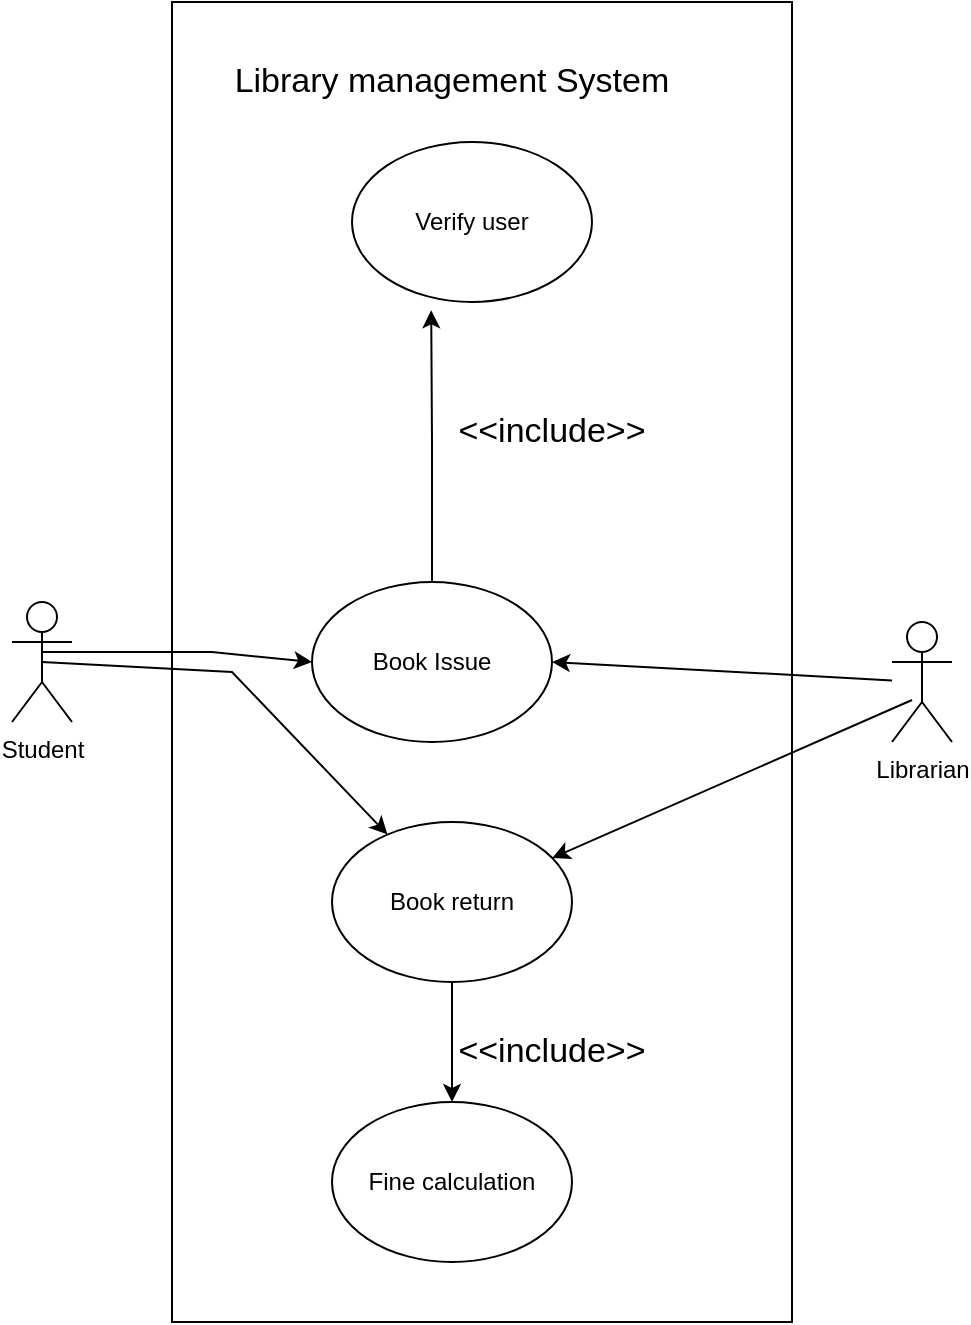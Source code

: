 <mxfile version="21.7.5" type="device">
  <diagram name="Page-1" id="r4A-RRAnyN2bA_-Gl4pG">
    <mxGraphModel dx="1500" dy="844" grid="1" gridSize="10" guides="1" tooltips="1" connect="1" arrows="1" fold="1" page="1" pageScale="1" pageWidth="850" pageHeight="1100" math="0" shadow="0">
      <root>
        <mxCell id="0" />
        <mxCell id="1" parent="0" />
        <mxCell id="AW0lx6tvLDKkkBaJoxgc-1" value="Student" style="shape=umlActor;verticalLabelPosition=bottom;verticalAlign=top;html=1;" vertex="1" parent="1">
          <mxGeometry x="170" y="340" width="30" height="60" as="geometry" />
        </mxCell>
        <mxCell id="AW0lx6tvLDKkkBaJoxgc-3" value="Librarian" style="shape=umlActor;verticalLabelPosition=bottom;verticalAlign=top;html=1;" vertex="1" parent="1">
          <mxGeometry x="610" y="350" width="30" height="60" as="geometry" />
        </mxCell>
        <mxCell id="AW0lx6tvLDKkkBaJoxgc-20" style="edgeStyle=orthogonalEdgeStyle;rounded=0;orthogonalLoop=1;jettySize=auto;html=1;entryX=0.33;entryY=1.052;entryDx=0;entryDy=0;entryPerimeter=0;" edge="1" parent="1" source="AW0lx6tvLDKkkBaJoxgc-5" target="AW0lx6tvLDKkkBaJoxgc-8">
          <mxGeometry relative="1" as="geometry" />
        </mxCell>
        <mxCell id="AW0lx6tvLDKkkBaJoxgc-5" value="Book Issue" style="ellipse;whiteSpace=wrap;html=1;" vertex="1" parent="1">
          <mxGeometry x="320" y="330" width="120" height="80" as="geometry" />
        </mxCell>
        <mxCell id="AW0lx6tvLDKkkBaJoxgc-19" style="edgeStyle=orthogonalEdgeStyle;rounded=0;orthogonalLoop=1;jettySize=auto;html=1;exitX=0.5;exitY=1;exitDx=0;exitDy=0;entryX=0.5;entryY=0;entryDx=0;entryDy=0;" edge="1" parent="1" source="AW0lx6tvLDKkkBaJoxgc-6" target="AW0lx6tvLDKkkBaJoxgc-7">
          <mxGeometry relative="1" as="geometry" />
        </mxCell>
        <mxCell id="AW0lx6tvLDKkkBaJoxgc-6" value="Book return" style="ellipse;whiteSpace=wrap;html=1;" vertex="1" parent="1">
          <mxGeometry x="330" y="450" width="120" height="80" as="geometry" />
        </mxCell>
        <mxCell id="AW0lx6tvLDKkkBaJoxgc-7" value="Fine calculation" style="ellipse;whiteSpace=wrap;html=1;" vertex="1" parent="1">
          <mxGeometry x="330" y="590" width="120" height="80" as="geometry" />
        </mxCell>
        <mxCell id="AW0lx6tvLDKkkBaJoxgc-8" value="Verify user" style="ellipse;whiteSpace=wrap;html=1;" vertex="1" parent="1">
          <mxGeometry x="340" y="110" width="120" height="80" as="geometry" />
        </mxCell>
        <mxCell id="AW0lx6tvLDKkkBaJoxgc-9" value="&lt;font style=&quot;font-size: 17px;&quot;&gt;Library management System&lt;/font&gt;" style="text;html=1;strokeColor=none;fillColor=none;align=center;verticalAlign=middle;whiteSpace=wrap;rounded=0;" vertex="1" parent="1">
          <mxGeometry x="265" y="50" width="250" height="60" as="geometry" />
        </mxCell>
        <mxCell id="AW0lx6tvLDKkkBaJoxgc-12" value="" style="endArrow=classic;html=1;rounded=0;exitX=0.5;exitY=0.5;exitDx=0;exitDy=0;exitPerimeter=0;entryX=0;entryY=0.5;entryDx=0;entryDy=0;" edge="1" parent="1" target="AW0lx6tvLDKkkBaJoxgc-5">
          <mxGeometry width="50" height="50" relative="1" as="geometry">
            <mxPoint x="185" y="365" as="sourcePoint" />
            <mxPoint x="315" y="375" as="targetPoint" />
            <Array as="points">
              <mxPoint x="270" y="365" />
            </Array>
          </mxGeometry>
        </mxCell>
        <mxCell id="AW0lx6tvLDKkkBaJoxgc-14" value="" style="endArrow=classic;html=1;rounded=0;entryX=1;entryY=0.5;entryDx=0;entryDy=0;" edge="1" parent="1" source="AW0lx6tvLDKkkBaJoxgc-3" target="AW0lx6tvLDKkkBaJoxgc-5">
          <mxGeometry width="50" height="50" relative="1" as="geometry">
            <mxPoint x="570" y="380" as="sourcePoint" />
            <mxPoint x="460" y="380" as="targetPoint" />
          </mxGeometry>
        </mxCell>
        <mxCell id="AW0lx6tvLDKkkBaJoxgc-15" value="" style="endArrow=classic;html=1;rounded=0;exitX=0.5;exitY=0.5;exitDx=0;exitDy=0;exitPerimeter=0;" edge="1" parent="1" source="AW0lx6tvLDKkkBaJoxgc-1" target="AW0lx6tvLDKkkBaJoxgc-6">
          <mxGeometry width="50" height="50" relative="1" as="geometry">
            <mxPoint x="195" y="375" as="sourcePoint" />
            <mxPoint x="330" y="380" as="targetPoint" />
            <Array as="points">
              <mxPoint x="280" y="375" />
            </Array>
          </mxGeometry>
        </mxCell>
        <mxCell id="AW0lx6tvLDKkkBaJoxgc-16" value="" style="endArrow=classic;html=1;rounded=0;" edge="1" parent="1" target="AW0lx6tvLDKkkBaJoxgc-6">
          <mxGeometry width="50" height="50" relative="1" as="geometry">
            <mxPoint x="620" y="389" as="sourcePoint" />
            <mxPoint x="450" y="380" as="targetPoint" />
          </mxGeometry>
        </mxCell>
        <mxCell id="AW0lx6tvLDKkkBaJoxgc-17" value="&lt;font style=&quot;font-size: 17px;&quot;&gt;&amp;lt;&amp;lt;include&amp;gt;&amp;gt;&lt;/font&gt;" style="text;html=1;strokeColor=none;fillColor=none;align=center;verticalAlign=middle;whiteSpace=wrap;rounded=0;" vertex="1" parent="1">
          <mxGeometry x="410" y="240" width="60" height="30" as="geometry" />
        </mxCell>
        <mxCell id="AW0lx6tvLDKkkBaJoxgc-18" value="&lt;font style=&quot;font-size: 17px;&quot;&gt;&amp;lt;&amp;lt;include&amp;gt;&amp;gt;&lt;/font&gt;" style="text;html=1;strokeColor=none;fillColor=none;align=center;verticalAlign=middle;whiteSpace=wrap;rounded=0;" vertex="1" parent="1">
          <mxGeometry x="410" y="550" width="60" height="30" as="geometry" />
        </mxCell>
        <mxCell id="AW0lx6tvLDKkkBaJoxgc-21" value="" style="rounded=0;whiteSpace=wrap;html=1;fillColor=none;" vertex="1" parent="1">
          <mxGeometry x="250" y="40" width="310" height="660" as="geometry" />
        </mxCell>
      </root>
    </mxGraphModel>
  </diagram>
</mxfile>
